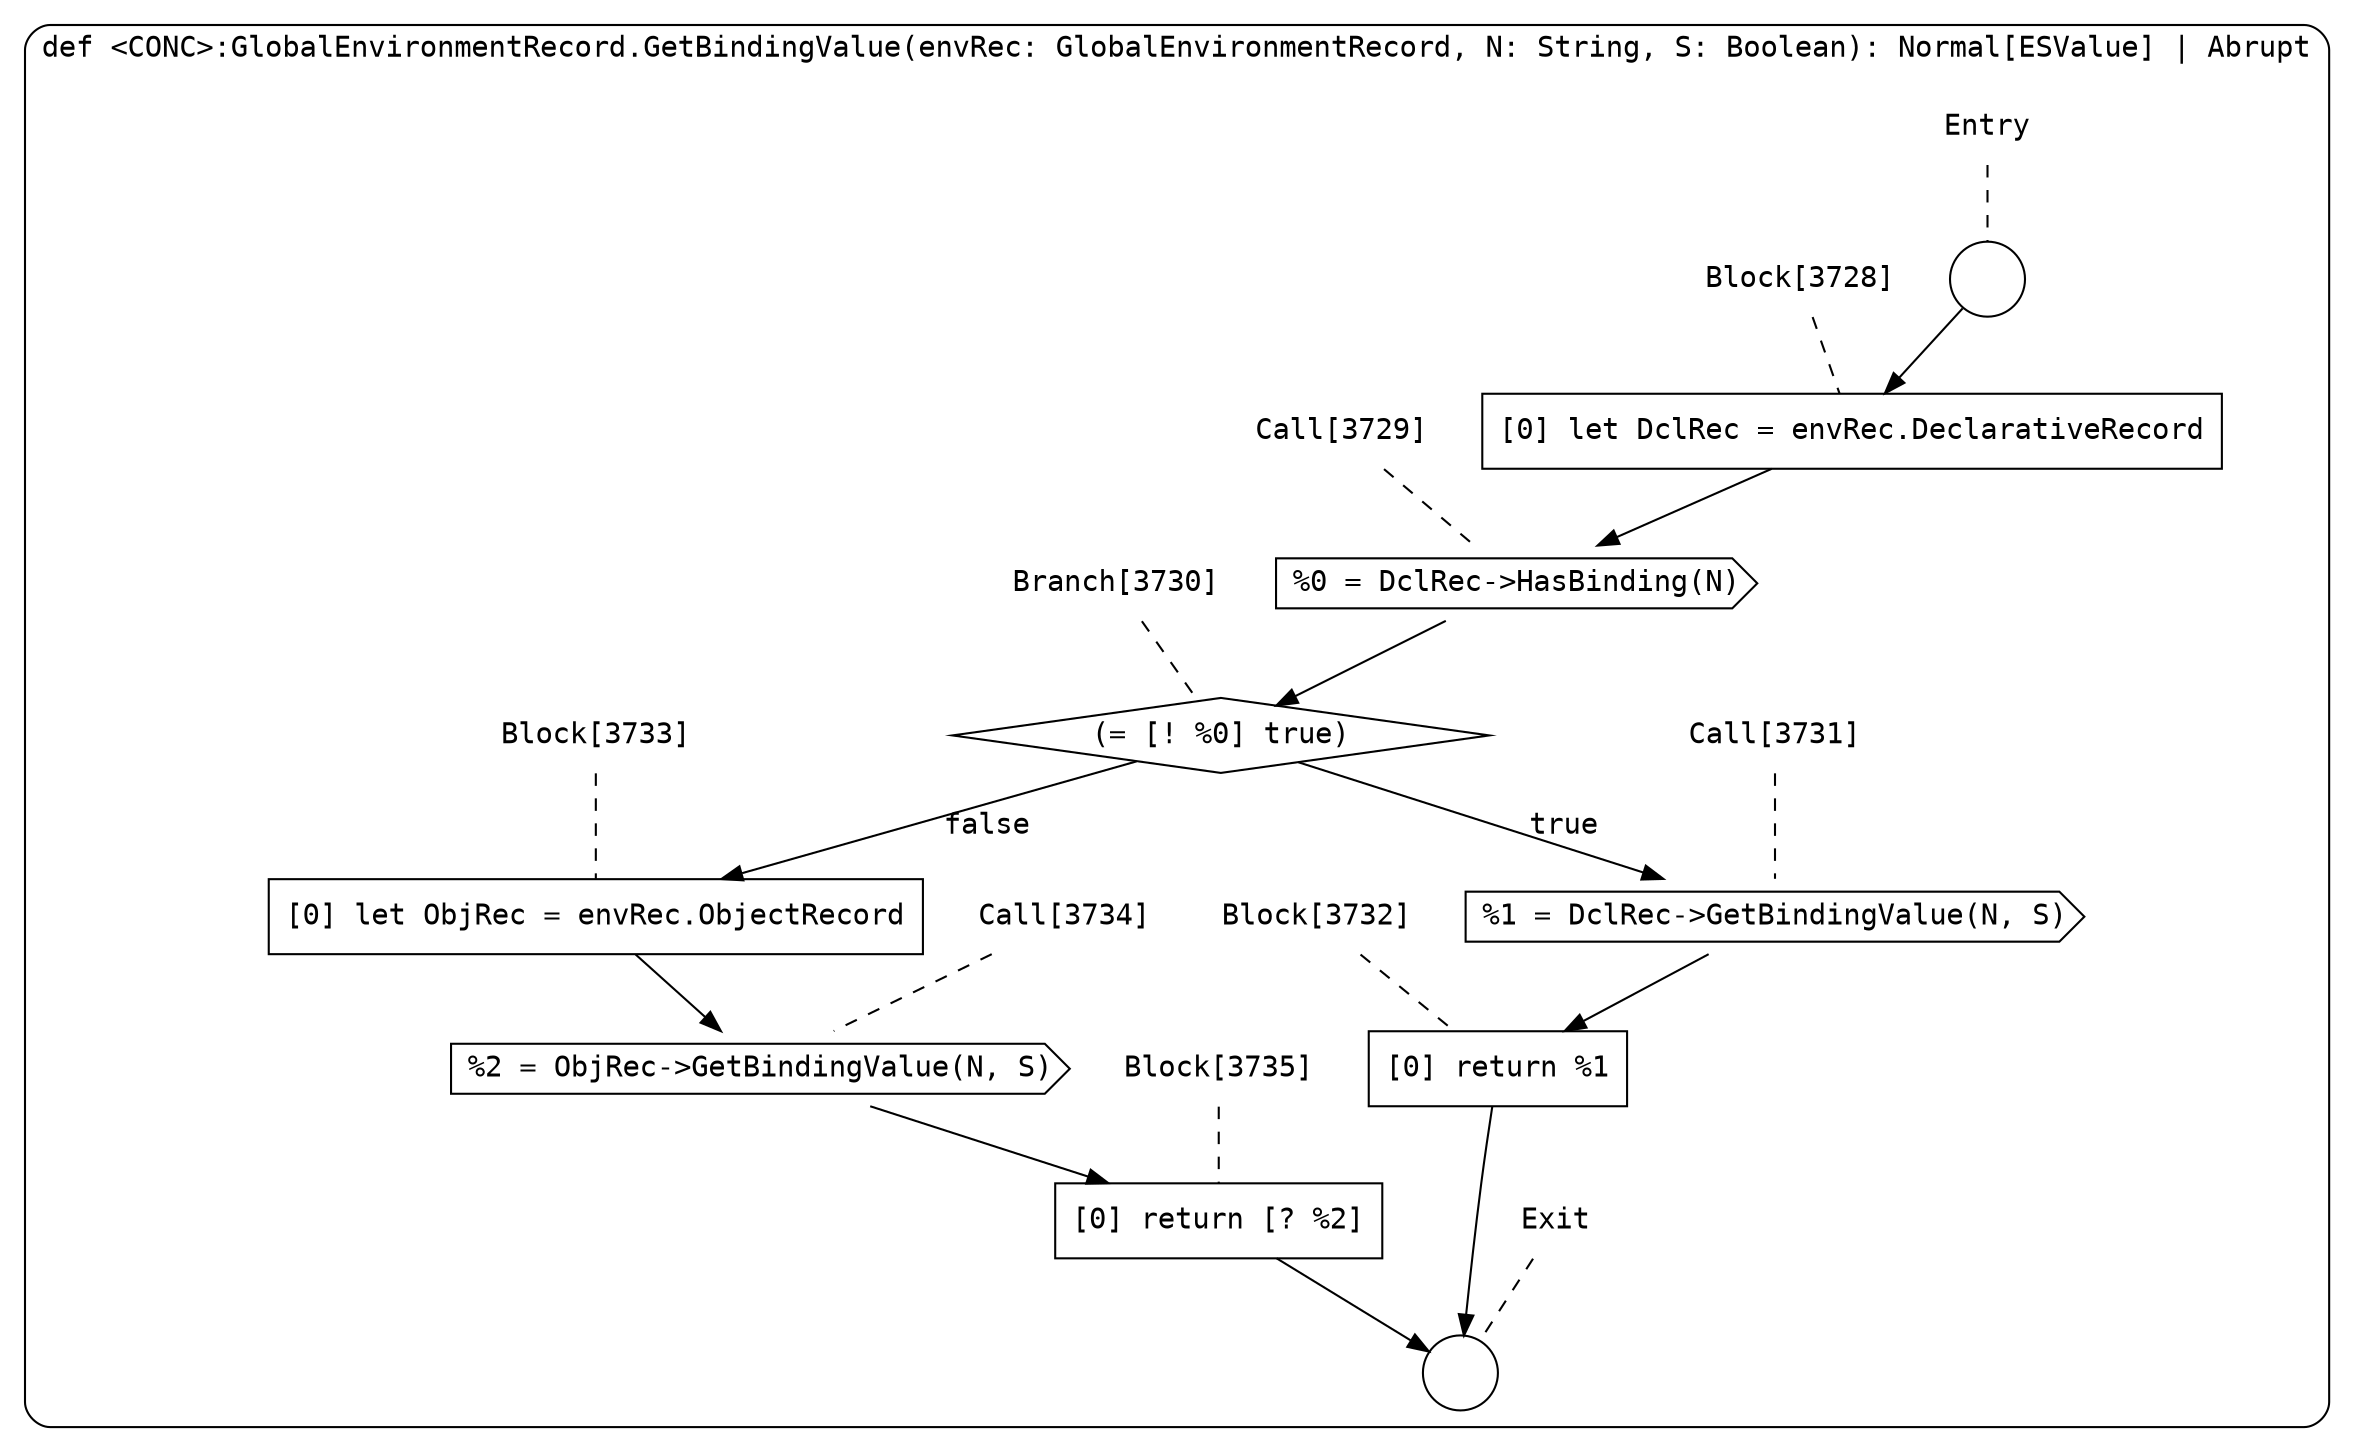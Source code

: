 digraph {
  graph [fontname = "Consolas"]
  node [fontname = "Consolas"]
  edge [fontname = "Consolas"]
  subgraph cluster1003 {
    label = "def <CONC>:GlobalEnvironmentRecord.GetBindingValue(envRec: GlobalEnvironmentRecord, N: String, S: Boolean): Normal[ESValue] | Abrupt"
    style = rounded
    cluster1003_entry_name [shape=none, label=<<font color="black">Entry</font>>]
    cluster1003_entry_name -> cluster1003_entry [arrowhead=none, color="black", style=dashed]
    cluster1003_entry [shape=circle label=" " color="black" fillcolor="white" style=filled]
    cluster1003_entry -> node3728 [color="black"]
    cluster1003_exit_name [shape=none, label=<<font color="black">Exit</font>>]
    cluster1003_exit_name -> cluster1003_exit [arrowhead=none, color="black", style=dashed]
    cluster1003_exit [shape=circle label=" " color="black" fillcolor="white" style=filled]
    node3728_name [shape=none, label=<<font color="black">Block[3728]</font>>]
    node3728_name -> node3728 [arrowhead=none, color="black", style=dashed]
    node3728 [shape=box, label=<<font color="black">[0] let DclRec = envRec.DeclarativeRecord<BR ALIGN="LEFT"/></font>> color="black" fillcolor="white", style=filled]
    node3728 -> node3729 [color="black"]
    node3729_name [shape=none, label=<<font color="black">Call[3729]</font>>]
    node3729_name -> node3729 [arrowhead=none, color="black", style=dashed]
    node3729 [shape=cds, label=<<font color="black">%0 = DclRec-&gt;HasBinding(N)</font>> color="black" fillcolor="white", style=filled]
    node3729 -> node3730 [color="black"]
    node3730_name [shape=none, label=<<font color="black">Branch[3730]</font>>]
    node3730_name -> node3730 [arrowhead=none, color="black", style=dashed]
    node3730 [shape=diamond, label=<<font color="black">(= [! %0] true)</font>> color="black" fillcolor="white", style=filled]
    node3730 -> node3731 [label=<<font color="black">true</font>> color="black"]
    node3730 -> node3733 [label=<<font color="black">false</font>> color="black"]
    node3731_name [shape=none, label=<<font color="black">Call[3731]</font>>]
    node3731_name -> node3731 [arrowhead=none, color="black", style=dashed]
    node3731 [shape=cds, label=<<font color="black">%1 = DclRec-&gt;GetBindingValue(N, S)</font>> color="black" fillcolor="white", style=filled]
    node3731 -> node3732 [color="black"]
    node3733_name [shape=none, label=<<font color="black">Block[3733]</font>>]
    node3733_name -> node3733 [arrowhead=none, color="black", style=dashed]
    node3733 [shape=box, label=<<font color="black">[0] let ObjRec = envRec.ObjectRecord<BR ALIGN="LEFT"/></font>> color="black" fillcolor="white", style=filled]
    node3733 -> node3734 [color="black"]
    node3732_name [shape=none, label=<<font color="black">Block[3732]</font>>]
    node3732_name -> node3732 [arrowhead=none, color="black", style=dashed]
    node3732 [shape=box, label=<<font color="black">[0] return %1<BR ALIGN="LEFT"/></font>> color="black" fillcolor="white", style=filled]
    node3732 -> cluster1003_exit [color="black"]
    node3734_name [shape=none, label=<<font color="black">Call[3734]</font>>]
    node3734_name -> node3734 [arrowhead=none, color="black", style=dashed]
    node3734 [shape=cds, label=<<font color="black">%2 = ObjRec-&gt;GetBindingValue(N, S)</font>> color="black" fillcolor="white", style=filled]
    node3734 -> node3735 [color="black"]
    node3735_name [shape=none, label=<<font color="black">Block[3735]</font>>]
    node3735_name -> node3735 [arrowhead=none, color="black", style=dashed]
    node3735 [shape=box, label=<<font color="black">[0] return [? %2]<BR ALIGN="LEFT"/></font>> color="black" fillcolor="white", style=filled]
    node3735 -> cluster1003_exit [color="black"]
  }
}